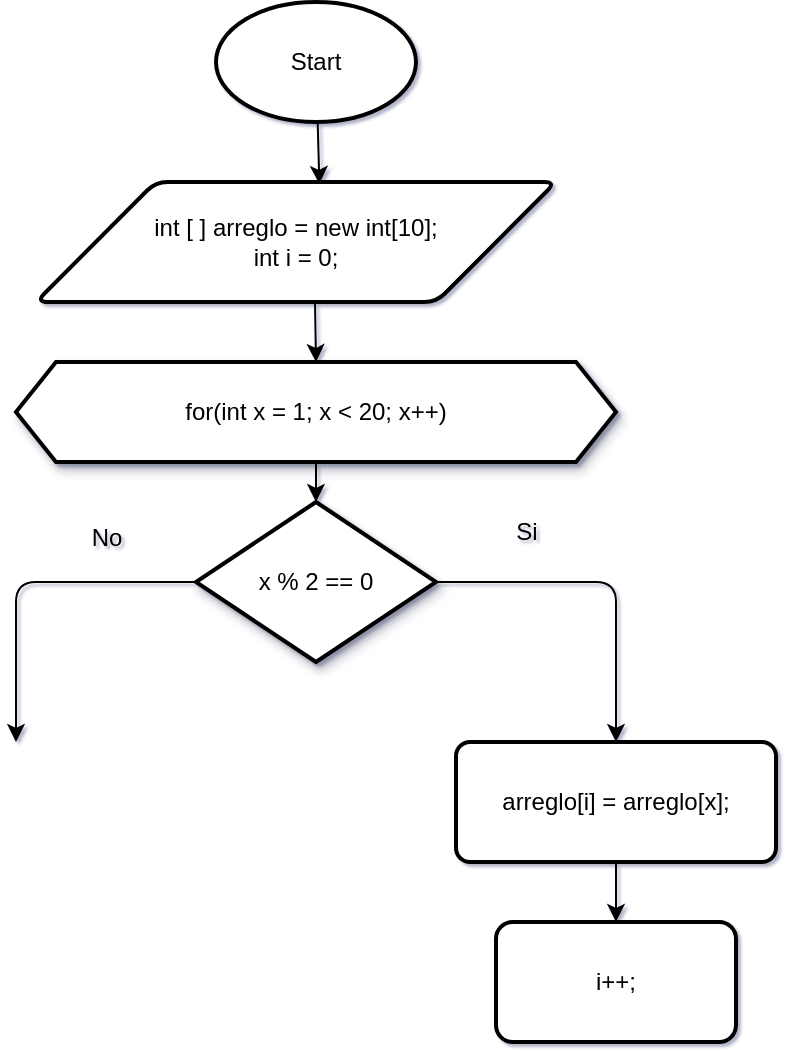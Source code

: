 <mxfile>
    <diagram id="6mQ_ADOAQ1k1-LOWOxSz" name="Page-1">
        <mxGraphModel dx="655" dy="519" grid="1" gridSize="10" guides="1" tooltips="1" connect="1" arrows="1" fold="1" page="1" pageScale="1" pageWidth="850" pageHeight="1100" math="0" shadow="1">
            <root>
                <mxCell id="0"/>
                <mxCell id="1" parent="0"/>
                <mxCell id="3" value="Start" style="strokeWidth=2;html=1;shape=mxgraph.flowchart.start_1;whiteSpace=wrap;" vertex="1" parent="1">
                    <mxGeometry x="340" y="30" width="100" height="60" as="geometry"/>
                </mxCell>
                <mxCell id="4" value="int [ ] arreglo = new int[10];&lt;div&gt;int i = 0;&lt;/div&gt;" style="shape=parallelogram;html=1;strokeWidth=2;perimeter=parallelogramPerimeter;whiteSpace=wrap;rounded=1;arcSize=12;size=0.23;" vertex="1" parent="1">
                    <mxGeometry x="250" y="120" width="260" height="60" as="geometry"/>
                </mxCell>
                <mxCell id="5" style="edgeStyle=none;html=1;entryX=0.545;entryY=0.016;entryDx=0;entryDy=0;entryPerimeter=0;" edge="1" parent="1" source="3" target="4">
                    <mxGeometry relative="1" as="geometry"/>
                </mxCell>
                <mxCell id="11" value="" style="edgeStyle=none;html=1;" edge="1" parent="1" source="6" target="10">
                    <mxGeometry relative="1" as="geometry"/>
                </mxCell>
                <mxCell id="6" value="for(int x = 1; x &amp;lt; 20; x++)" style="shape=hexagon;perimeter=hexagonPerimeter2;whiteSpace=wrap;html=1;fixedSize=1;strokeWidth=2;textShadow=0;shadow=1;" vertex="1" parent="1">
                    <mxGeometry x="240" y="210" width="300" height="50" as="geometry"/>
                </mxCell>
                <mxCell id="8" style="edgeStyle=none;html=1;entryX=0.5;entryY=0;entryDx=0;entryDy=0;" edge="1" parent="1" target="6">
                    <mxGeometry relative="1" as="geometry">
                        <mxPoint x="389.5" y="180" as="sourcePoint"/>
                        <mxPoint x="390.5" y="211" as="targetPoint"/>
                    </mxGeometry>
                </mxCell>
                <mxCell id="12" style="edgeStyle=none;html=1;exitX=1;exitY=0.5;exitDx=0;exitDy=0;" edge="1" parent="1">
                    <mxGeometry relative="1" as="geometry">
                        <mxPoint x="540" y="400" as="targetPoint"/>
                        <mxPoint x="410" y="320" as="sourcePoint"/>
                        <Array as="points">
                            <mxPoint x="540" y="320"/>
                        </Array>
                    </mxGeometry>
                </mxCell>
                <mxCell id="13" style="edgeStyle=none;html=1;exitX=0;exitY=0.5;exitDx=0;exitDy=0;" edge="1" parent="1" source="10">
                    <mxGeometry relative="1" as="geometry">
                        <mxPoint x="240" y="400" as="targetPoint"/>
                        <Array as="points">
                            <mxPoint x="240" y="320"/>
                        </Array>
                    </mxGeometry>
                </mxCell>
                <mxCell id="10" value="x % 2 == 0" style="rhombus;whiteSpace=wrap;html=1;strokeWidth=2;shadow=1;" vertex="1" parent="1">
                    <mxGeometry x="330" y="280" width="120" height="80" as="geometry"/>
                </mxCell>
                <mxCell id="17" value="" style="edgeStyle=none;html=1;" edge="1" parent="1" source="15" target="16">
                    <mxGeometry relative="1" as="geometry"/>
                </mxCell>
                <mxCell id="15" value="arreglo[i] = arreglo[x];" style="rounded=1;whiteSpace=wrap;html=1;absoluteArcSize=1;arcSize=14;strokeWidth=2;" vertex="1" parent="1">
                    <mxGeometry x="460" y="400" width="160" height="60" as="geometry"/>
                </mxCell>
                <mxCell id="16" value="i++;" style="whiteSpace=wrap;html=1;rounded=1;arcSize=14;strokeWidth=2;" vertex="1" parent="1">
                    <mxGeometry x="480" y="490" width="120" height="60" as="geometry"/>
                </mxCell>
                <mxCell id="18" value="Si" style="text;html=1;align=center;verticalAlign=middle;resizable=0;points=[];autosize=1;strokeColor=none;fillColor=none;" vertex="1" parent="1">
                    <mxGeometry x="480" y="280" width="30" height="30" as="geometry"/>
                </mxCell>
                <mxCell id="19" value="No&lt;div&gt;&lt;br&gt;&lt;/div&gt;" style="text;html=1;align=center;verticalAlign=middle;resizable=0;points=[];autosize=1;strokeColor=none;fillColor=none;" vertex="1" parent="1">
                    <mxGeometry x="265" y="285" width="40" height="40" as="geometry"/>
                </mxCell>
            </root>
        </mxGraphModel>
    </diagram>
</mxfile>